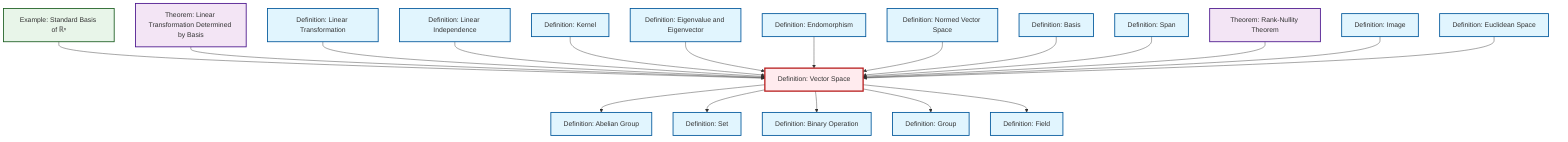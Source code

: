 graph TD
    classDef definition fill:#e1f5fe,stroke:#01579b,stroke-width:2px
    classDef theorem fill:#f3e5f5,stroke:#4a148c,stroke-width:2px
    classDef axiom fill:#fff3e0,stroke:#e65100,stroke-width:2px
    classDef example fill:#e8f5e9,stroke:#1b5e20,stroke-width:2px
    classDef current fill:#ffebee,stroke:#b71c1c,stroke-width:3px
    def-abelian-group["Definition: Abelian Group"]:::definition
    def-set["Definition: Set"]:::definition
    def-image["Definition: Image"]:::definition
    def-euclidean-space["Definition: Euclidean Space"]:::definition
    def-span["Definition: Span"]:::definition
    ex-standard-basis-rn["Example: Standard Basis of ℝⁿ"]:::example
    thm-rank-nullity["Theorem: Rank-Nullity Theorem"]:::theorem
    def-kernel["Definition: Kernel"]:::definition
    def-binary-operation["Definition: Binary Operation"]:::definition
    def-normed-vector-space["Definition: Normed Vector Space"]:::definition
    def-field["Definition: Field"]:::definition
    def-basis["Definition: Basis"]:::definition
    def-linear-independence["Definition: Linear Independence"]:::definition
    def-endomorphism["Definition: Endomorphism"]:::definition
    thm-linear-transformation-basis["Theorem: Linear Transformation Determined by Basis"]:::theorem
    def-vector-space["Definition: Vector Space"]:::definition
    def-group["Definition: Group"]:::definition
    def-linear-transformation["Definition: Linear Transformation"]:::definition
    def-eigenvalue-eigenvector["Definition: Eigenvalue and Eigenvector"]:::definition
    ex-standard-basis-rn --> def-vector-space
    thm-linear-transformation-basis --> def-vector-space
    def-vector-space --> def-abelian-group
    def-linear-transformation --> def-vector-space
    def-linear-independence --> def-vector-space
    def-kernel --> def-vector-space
    def-eigenvalue-eigenvector --> def-vector-space
    def-vector-space --> def-set
    def-endomorphism --> def-vector-space
    def-normed-vector-space --> def-vector-space
    def-basis --> def-vector-space
    def-span --> def-vector-space
    thm-rank-nullity --> def-vector-space
    def-image --> def-vector-space
    def-vector-space --> def-binary-operation
    def-vector-space --> def-group
    def-euclidean-space --> def-vector-space
    def-vector-space --> def-field
    class def-vector-space current